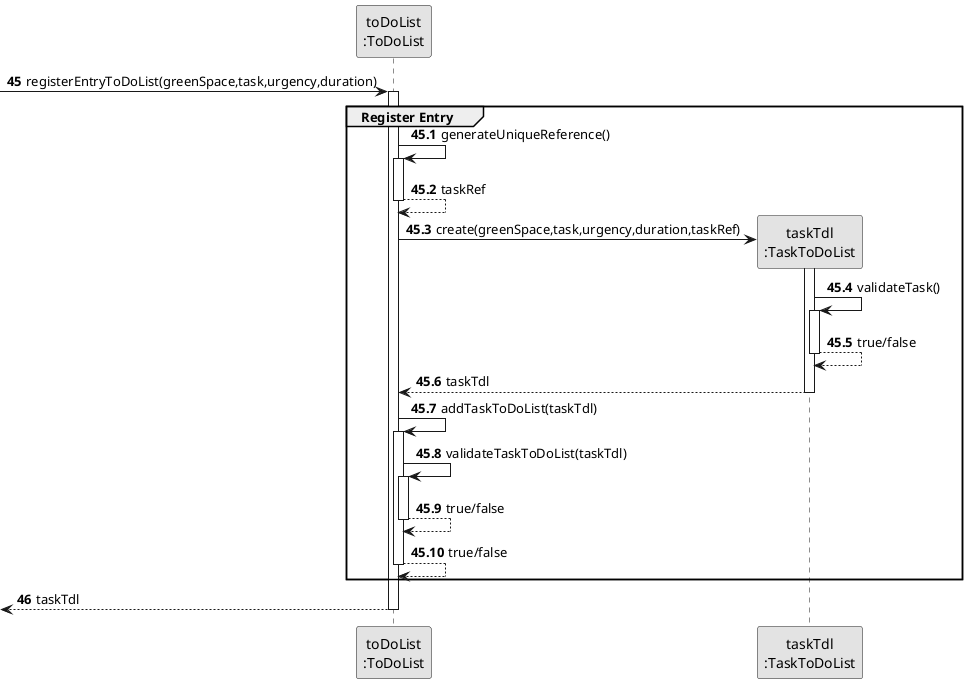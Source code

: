 @startuml
skinparam monochrome true
skinparam packageStyle rectangle
skinparam shadowing false

participant "toDoList\n:ToDoList" as TDL
participant "taskTdl\n:TaskToDoList" as TTDL

autonumber 45
-> TDL: registerEntryToDoList(greenSpace,task,urgency,duration)

autonumber 45.1
activate TDL
    group Register Entry


        TDL -> TDL: generateUniqueReference()
        activate TDL

        TDL --> TDL: taskRef
        deactivate TDL

        TDL -> TTDL**: create(greenSpace,task,urgency,duration,taskRef)

    activate TTDL

        TTDL -> TTDL: validateTask()
    activate TTDL

        TTDL --> TTDL: true/false
    deactivate TTDL

        TTDL --> TDL : taskTdl
    deactivate TTDL

        TDL -> TDL: addTaskToDoList(taskTdl)
    activate TDL

        TDL -> TDL: validateTaskToDoList(taskTdl)
    activate TDL

        TDL --> TDL : true/false
    deactivate TDL

        TDL --> TDL : true/false
    deactivate TDL
    end

    autonumber 46
    <-- TDL : taskTdl
deactivate TDL


@enduml